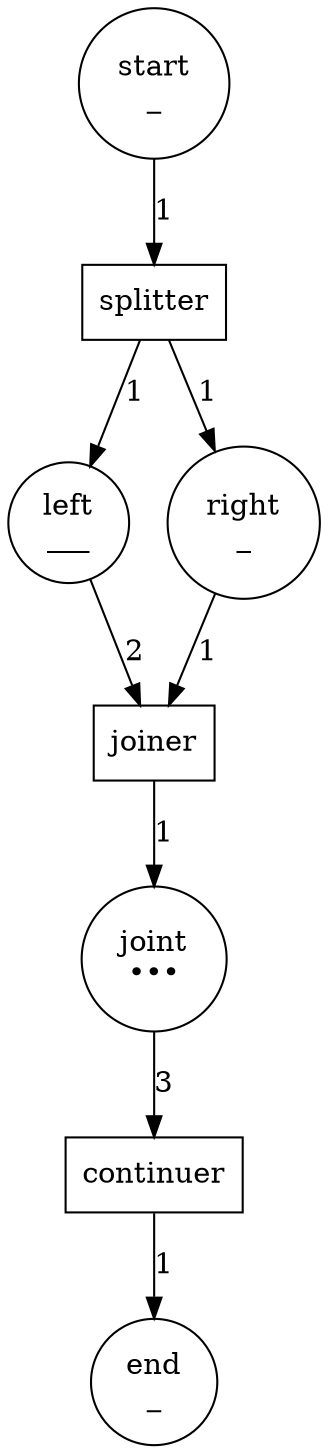 digraph G {
1 [label="start\n_\n" shape=circle]
2 [label="left\n___\n" shape=circle]
3 [label="right\n_\n" shape=circle]
4 [label="joint\n•••\n" shape=circle]
5 [label="end\n_\n" shape=circle]
6 [label="splitter" shape=box]
7 [label="joiner" shape=box]
8 [label="continuer" shape=box]

1 -> 6 [label="1" ] 
2 -> 7 [label="2" ] 
3 -> 7 [label="1" ] 
4 -> 8 [label="3" ] 
6 -> 2 [label="1" ] 
6 -> 3 [label="1" ] 
7 -> 4 [label="1" ] 
8 -> 5 [label="1" ] 
}